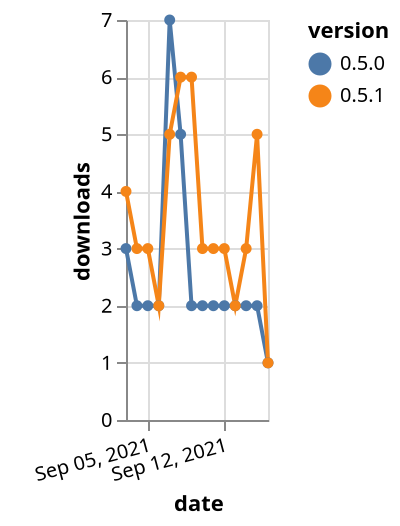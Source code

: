 {"$schema": "https://vega.github.io/schema/vega-lite/v5.json", "description": "A simple bar chart with embedded data.", "data": {"values": [{"date": "2021-09-03", "total": 5352, "delta": 3, "version": "0.5.0"}, {"date": "2021-09-04", "total": 5354, "delta": 2, "version": "0.5.0"}, {"date": "2021-09-05", "total": 5356, "delta": 2, "version": "0.5.0"}, {"date": "2021-09-06", "total": 5358, "delta": 2, "version": "0.5.0"}, {"date": "2021-09-07", "total": 5365, "delta": 7, "version": "0.5.0"}, {"date": "2021-09-08", "total": 5370, "delta": 5, "version": "0.5.0"}, {"date": "2021-09-09", "total": 5372, "delta": 2, "version": "0.5.0"}, {"date": "2021-09-10", "total": 5374, "delta": 2, "version": "0.5.0"}, {"date": "2021-09-11", "total": 5376, "delta": 2, "version": "0.5.0"}, {"date": "2021-09-12", "total": 5378, "delta": 2, "version": "0.5.0"}, {"date": "2021-09-13", "total": 5380, "delta": 2, "version": "0.5.0"}, {"date": "2021-09-14", "total": 5382, "delta": 2, "version": "0.5.0"}, {"date": "2021-09-15", "total": 5384, "delta": 2, "version": "0.5.0"}, {"date": "2021-09-16", "total": 5385, "delta": 1, "version": "0.5.0"}, {"date": "2021-09-03", "total": 5847, "delta": 4, "version": "0.5.1"}, {"date": "2021-09-04", "total": 5850, "delta": 3, "version": "0.5.1"}, {"date": "2021-09-05", "total": 5853, "delta": 3, "version": "0.5.1"}, {"date": "2021-09-06", "total": 5855, "delta": 2, "version": "0.5.1"}, {"date": "2021-09-07", "total": 5860, "delta": 5, "version": "0.5.1"}, {"date": "2021-09-08", "total": 5866, "delta": 6, "version": "0.5.1"}, {"date": "2021-09-09", "total": 5872, "delta": 6, "version": "0.5.1"}, {"date": "2021-09-10", "total": 5875, "delta": 3, "version": "0.5.1"}, {"date": "2021-09-11", "total": 5878, "delta": 3, "version": "0.5.1"}, {"date": "2021-09-12", "total": 5881, "delta": 3, "version": "0.5.1"}, {"date": "2021-09-13", "total": 5883, "delta": 2, "version": "0.5.1"}, {"date": "2021-09-14", "total": 5886, "delta": 3, "version": "0.5.1"}, {"date": "2021-09-15", "total": 5891, "delta": 5, "version": "0.5.1"}, {"date": "2021-09-16", "total": 5892, "delta": 1, "version": "0.5.1"}]}, "width": "container", "mark": {"type": "line", "point": {"filled": true}}, "encoding": {"x": {"field": "date", "type": "temporal", "timeUnit": "yearmonthdate", "title": "date", "axis": {"labelAngle": -15}}, "y": {"field": "delta", "type": "quantitative", "title": "downloads"}, "color": {"field": "version", "type": "nominal"}, "tooltip": {"field": "delta"}}}